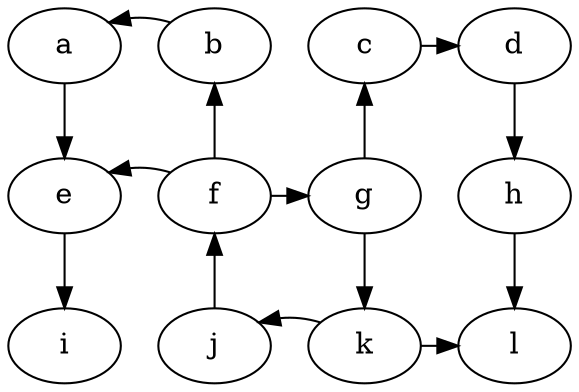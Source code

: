 digraph G {

  { rank = same; a b c d }
  { rank = same; e f g h }
  { rank = same; i j k l }
  
  a -> e;
  a -> b [style = invis ];
  b -> a [constraint = false];
  b -> c [style = invis ];
  c -> d;
  d -> h;
  e -> i;
  e -> f [style = invis ];
  f -> b [constraint = false];
  f -> e [constraint = false];
  f -> g;
  g -> k;
  g -> c [constraint = false];
  g -> h [style = invis ];
  h -> l;
  i -> j [style = invis ];
  j -> f [constraint = false];
  j -> k [style = invis ];
  k -> j;
  k -> l
}